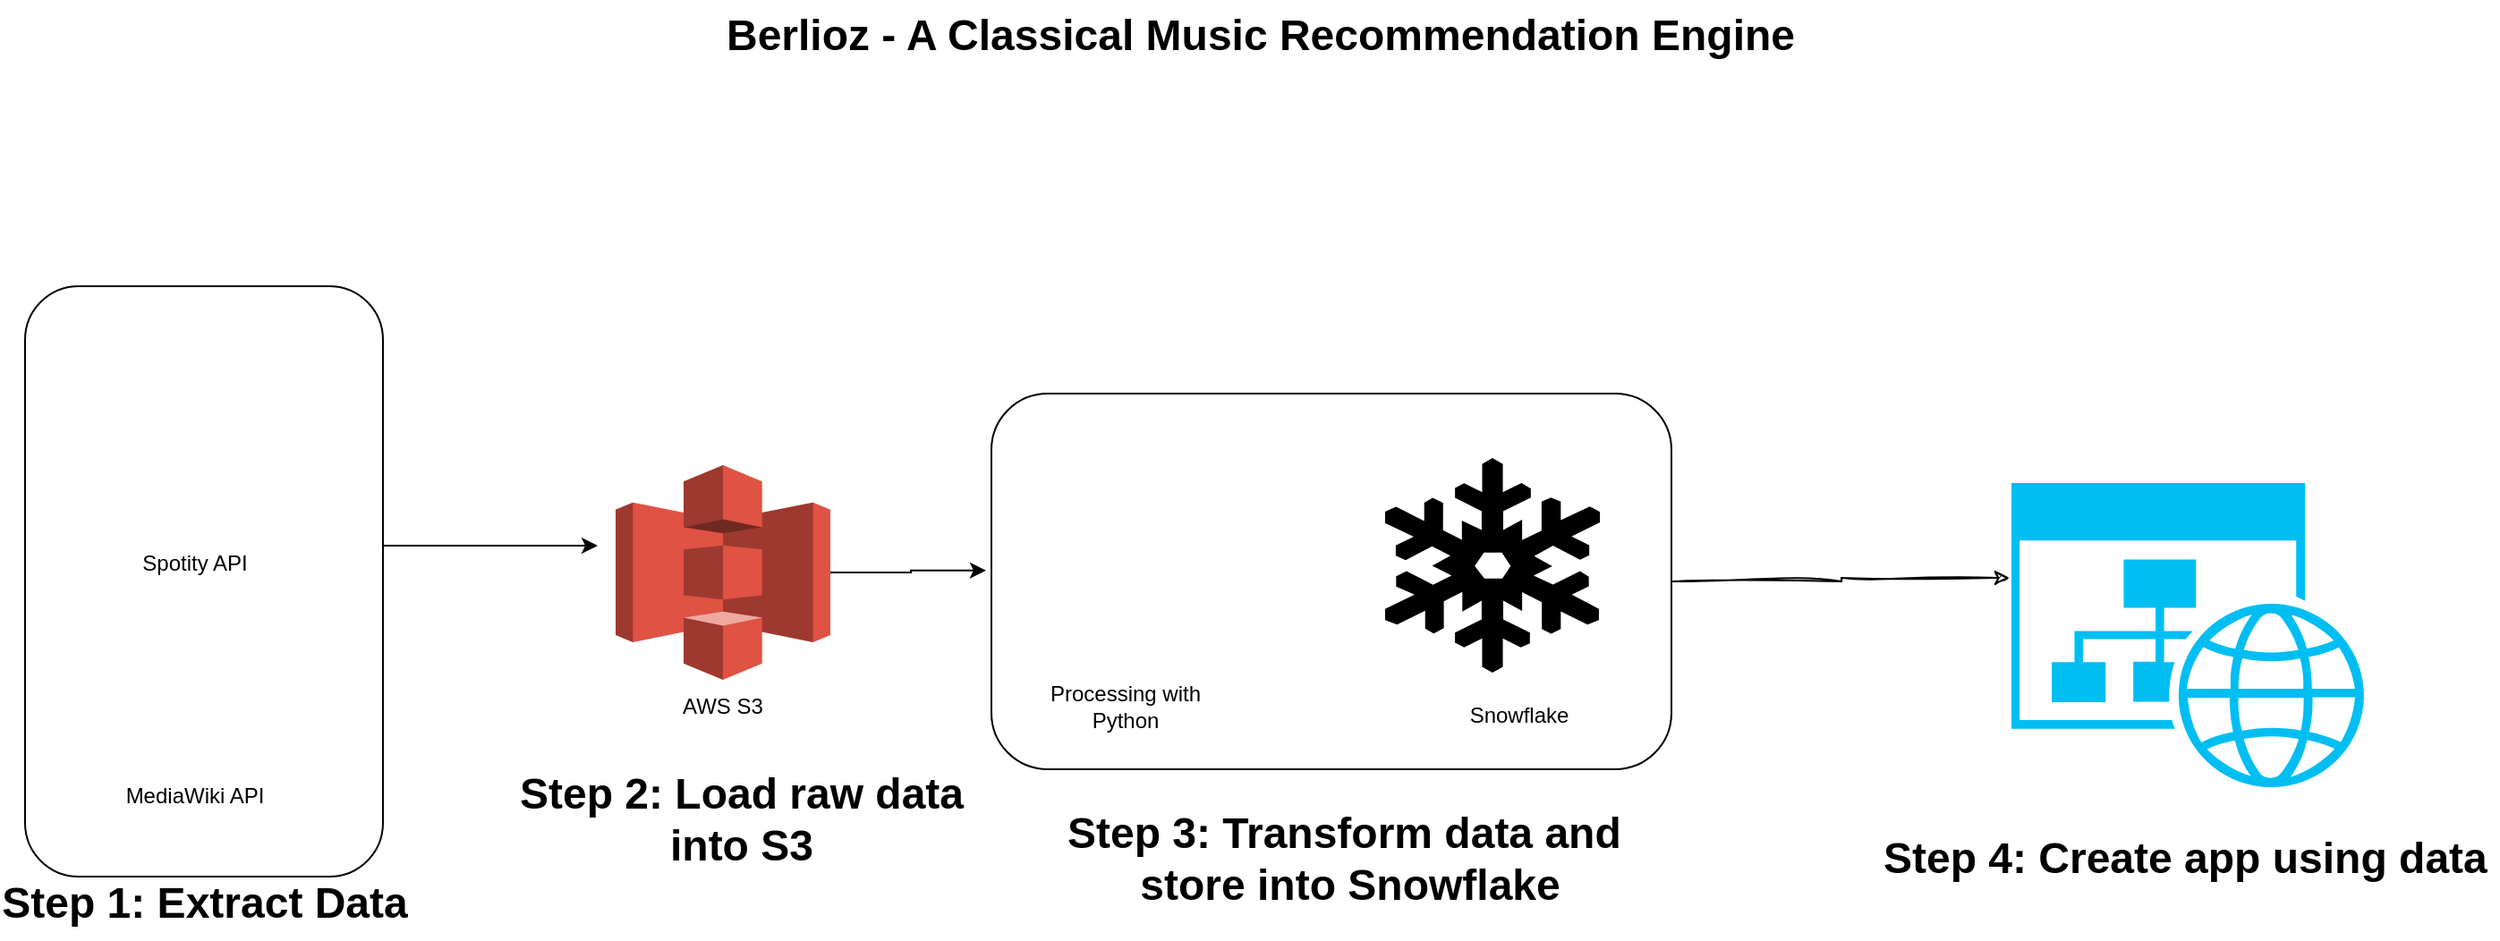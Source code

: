 <mxfile version="24.0.2" type="github">
  <diagram id="yPxyJZ8AM_hMuL3Unpa9" name="simple gitflow">
    <mxGraphModel dx="3354" dy="1866" grid="1" gridSize="10" guides="1" tooltips="1" connect="1" arrows="1" fold="1" page="1" pageScale="1" pageWidth="1600" pageHeight="900" background="#FFFFFF" math="0" shadow="0">
      <root>
        <mxCell id="0" />
        <mxCell id="1" parent="0" />
        <mxCell id="K1_j1sxgQhOiwmQNUylR-1" value="" style="shape=image;html=1;verticalAlign=top;verticalLabelPosition=bottom;labelBackgroundColor=#ffffff;imageAspect=0;aspect=fixed;image=https://cdn4.iconfinder.com/data/icons/social-media-and-logos-11/32/Logo_Spotify-128.png" vertex="1" parent="1">
          <mxGeometry x="150" y="200" width="120" height="120" as="geometry" />
        </mxCell>
        <mxCell id="K1_j1sxgQhOiwmQNUylR-3" value="" style="shape=image;html=1;verticalAlign=top;verticalLabelPosition=bottom;labelBackgroundColor=#ffffff;imageAspect=0;aspect=fixed;image=https://cdn4.iconfinder.com/data/icons/social-media-2273/64/social_media_network_online_wikipedia-128.png" vertex="1" parent="1">
          <mxGeometry x="150" y="360" width="120" height="120" as="geometry" />
        </mxCell>
        <mxCell id="K1_j1sxgQhOiwmQNUylR-34" style="edgeStyle=orthogonalEdgeStyle;rounded=0;orthogonalLoop=1;jettySize=auto;html=1;exitX=1;exitY=0.5;exitDx=0;exitDy=0;" edge="1" parent="1">
          <mxGeometry relative="1" as="geometry">
            <mxPoint x="430" y="325" as="targetPoint" />
            <mxPoint x="310" y="325" as="sourcePoint" />
          </mxGeometry>
        </mxCell>
        <mxCell id="K1_j1sxgQhOiwmQNUylR-4" value="" style="rounded=1;whiteSpace=wrap;html=1;fillColor=none;" vertex="1" parent="1">
          <mxGeometry x="110" y="180" width="200" height="330" as="geometry" />
        </mxCell>
        <mxCell id="K1_j1sxgQhOiwmQNUylR-5" value="" style="outlineConnect=0;dashed=0;verticalLabelPosition=bottom;verticalAlign=top;align=center;html=1;shape=mxgraph.aws3.s3;fillColor=#E05243;gradientColor=none;" vertex="1" parent="1">
          <mxGeometry x="440" y="280" width="120" height="120" as="geometry" />
        </mxCell>
        <mxCell id="K1_j1sxgQhOiwmQNUylR-8" value="" style="shape=image;html=1;verticalAlign=top;verticalLabelPosition=bottom;labelBackgroundColor=#ffffff;imageAspect=0;aspect=fixed;image=https://cdn2.iconfinder.com/data/icons/cornavirus-covid-19/64/_sanitize_hand_wash_soap_clean_hygiene-128.png" vertex="1" parent="1">
          <mxGeometry x="670" y="272" width="128" height="128" as="geometry" />
        </mxCell>
        <mxCell id="K1_j1sxgQhOiwmQNUylR-9" value="" style="shape=mxgraph.signs.nature.snowflake;html=1;pointerEvents=1;fillColor=#000000;strokeColor=none;verticalLabelPosition=bottom;verticalAlign=top;align=center;" vertex="1" parent="1">
          <mxGeometry x="870" y="276" width="120" height="120" as="geometry" />
        </mxCell>
        <mxCell id="K1_j1sxgQhOiwmQNUylR-41" style="edgeStyle=orthogonalEdgeStyle;rounded=0;sketch=1;hachureGap=4;jiggle=2;curveFitting=1;orthogonalLoop=1;jettySize=auto;html=1;entryX=-0.005;entryY=0.312;entryDx=0;entryDy=0;entryPerimeter=0;" edge="1" parent="1" source="K1_j1sxgQhOiwmQNUylR-10" target="K1_j1sxgQhOiwmQNUylR-36">
          <mxGeometry relative="1" as="geometry">
            <mxPoint x="1240" y="345" as="targetPoint" />
          </mxGeometry>
        </mxCell>
        <mxCell id="K1_j1sxgQhOiwmQNUylR-10" value="" style="rounded=1;whiteSpace=wrap;html=1;fillColor=none;" vertex="1" parent="1">
          <mxGeometry x="650" y="240" width="380" height="210" as="geometry" />
        </mxCell>
        <mxCell id="K1_j1sxgQhOiwmQNUylR-13" value="Spotity API" style="text;html=1;align=center;verticalAlign=middle;whiteSpace=wrap;rounded=0;" vertex="1" parent="1">
          <mxGeometry x="160" y="320" width="90" height="30" as="geometry" />
        </mxCell>
        <mxCell id="K1_j1sxgQhOiwmQNUylR-14" value="MediaWiki API" style="text;html=1;align=center;verticalAlign=middle;whiteSpace=wrap;rounded=0;" vertex="1" parent="1">
          <mxGeometry x="160" y="450" width="90" height="30" as="geometry" />
        </mxCell>
        <mxCell id="K1_j1sxgQhOiwmQNUylR-15" value="AWS S3" style="text;html=1;align=center;verticalAlign=middle;whiteSpace=wrap;rounded=0;" vertex="1" parent="1">
          <mxGeometry x="455" y="400" width="90" height="30" as="geometry" />
        </mxCell>
        <mxCell id="K1_j1sxgQhOiwmQNUylR-16" value="Processing with Python" style="text;html=1;align=center;verticalAlign=middle;whiteSpace=wrap;rounded=0;" vertex="1" parent="1">
          <mxGeometry x="680" y="400" width="90" height="30" as="geometry" />
        </mxCell>
        <mxCell id="K1_j1sxgQhOiwmQNUylR-17" value="Snowflake" style="text;html=1;align=center;verticalAlign=middle;whiteSpace=wrap;rounded=0;" vertex="1" parent="1">
          <mxGeometry x="900" y="405" width="90" height="30" as="geometry" />
        </mxCell>
        <mxCell id="K1_j1sxgQhOiwmQNUylR-19" value="Step 1: Extract Data" style="text;strokeColor=none;fillColor=none;html=1;fontSize=24;fontStyle=1;verticalAlign=middle;align=center;" vertex="1" parent="1">
          <mxGeometry x="160" y="505" width="100" height="40" as="geometry" />
        </mxCell>
        <mxCell id="K1_j1sxgQhOiwmQNUylR-27" value="Step 2: Load raw data&lt;div&gt;into S3&lt;/div&gt;&lt;div&gt;&lt;br&gt;&lt;/div&gt;" style="text;strokeColor=none;fillColor=none;html=1;fontSize=24;fontStyle=1;verticalAlign=middle;align=center;" vertex="1" parent="1">
          <mxGeometry x="485" y="480" width="50" height="25" as="geometry" />
        </mxCell>
        <mxCell id="K1_j1sxgQhOiwmQNUylR-29" style="edgeStyle=orthogonalEdgeStyle;rounded=0;orthogonalLoop=1;jettySize=auto;html=1;entryX=-0.008;entryY=0.471;entryDx=0;entryDy=0;entryPerimeter=0;" edge="1" parent="1" source="K1_j1sxgQhOiwmQNUylR-5" target="K1_j1sxgQhOiwmQNUylR-10">
          <mxGeometry relative="1" as="geometry" />
        </mxCell>
        <mxCell id="K1_j1sxgQhOiwmQNUylR-35" value="Step 3: Transform data and&amp;nbsp;&lt;div&gt;store into Snowflake&lt;/div&gt;" style="text;strokeColor=none;fillColor=none;html=1;fontSize=24;fontStyle=1;verticalAlign=middle;align=center;" vertex="1" parent="1">
          <mxGeometry x="800" y="480" width="100" height="40" as="geometry" />
        </mxCell>
        <mxCell id="K1_j1sxgQhOiwmQNUylR-36" value="" style="verticalLabelPosition=bottom;html=1;verticalAlign=top;align=center;strokeColor=none;fillColor=#00BEF2;shape=mxgraph.azure.website_generic;pointerEvents=1;" vertex="1" parent="1">
          <mxGeometry x="1220" y="290" width="200" height="170" as="geometry" />
        </mxCell>
        <mxCell id="K1_j1sxgQhOiwmQNUylR-37" value="Step 4: Create app using data&amp;nbsp;" style="text;strokeColor=none;fillColor=none;html=1;fontSize=24;fontStyle=1;verticalAlign=middle;align=center;" vertex="1" parent="1">
          <mxGeometry x="1270" y="480" width="100" height="40" as="geometry" />
        </mxCell>
        <mxCell id="K1_j1sxgQhOiwmQNUylR-39" value="Berlioz - A Classical Music Recommendation Engine" style="text;strokeColor=none;fillColor=none;html=1;fontSize=24;fontStyle=1;verticalAlign=middle;align=center;" vertex="1" parent="1">
          <mxGeometry x="750" y="20" width="100" height="40" as="geometry" />
        </mxCell>
      </root>
    </mxGraphModel>
  </diagram>
</mxfile>
